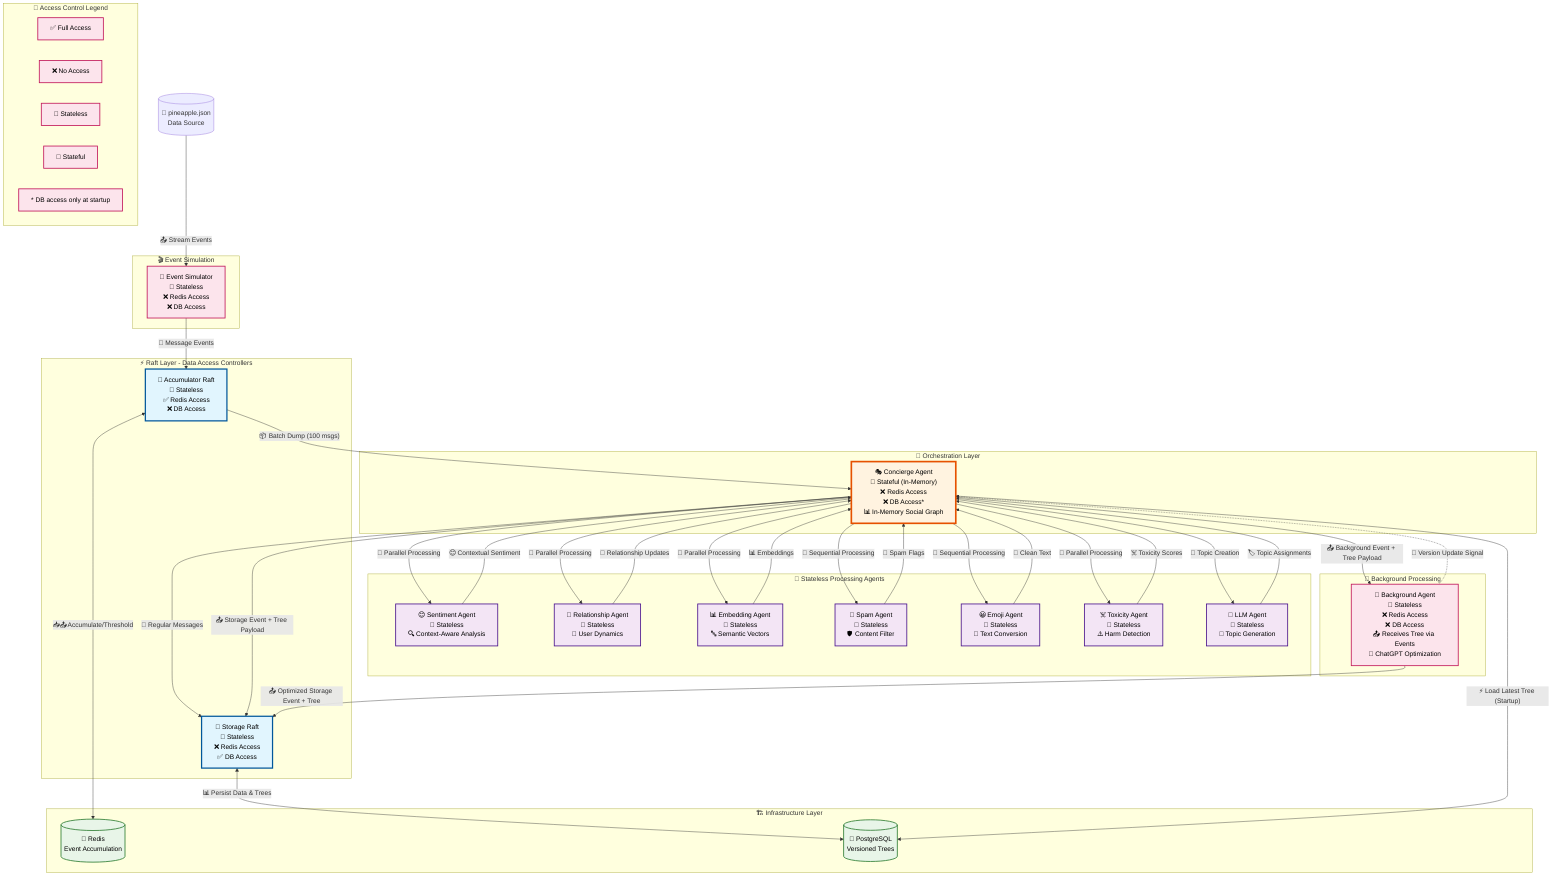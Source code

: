 graph TB
    %% External Data Source
    PJ[("📁 pineapple.json<br/>Data Source")]
    
    %% Infrastructure Layer
    subgraph Infrastructure ["🏗️ Infrastructure Layer"]
        Redis[("🔴 Redis<br/>Event Accumulation")]
        DB[("🐘 PostgreSQL<br/>Versioned Trees")]
    end
    
    %% Raft Layer (Data Access Controllers)
    subgraph RaftLayer ["⚡ Raft Layer - Data Access Controllers"]
        AR["🌊 Accumulator Raft<br/>📝 Stateless<br/>✅ Redis Access<br/>❌ DB Access"]
        SR["💾 Storage Raft<br/>📝 Stateless<br/>❌ Redis Access<br/>✅ DB Access"]
    end
    
    %% Orchestration Layer
    subgraph OrchestrationLayer ["🎯 Orchestration Layer"]
        CA["🎭 Concierge Agent<br/>🧠 Stateful (In-Memory)<br/>❌ Redis Access<br/>❌ DB Access*<br/>📊 In-Memory Social Graph"]
    end
    
    %% Stateless Processing Agents
    subgraph AgentLayer ["🤖 Stateless Processing Agents"]
        direction TB
        SA["😊 Sentiment Agent<br/>📝 Stateless<br/>🔍 Context-Aware Analysis"]
        RA["🤝 Relationship Agent<br/>📝 Stateless<br/>👥 User Dynamics"]
        EA["📊 Embedding Agent<br/>📝 Stateless<br/>🔤 Semantic Vectors"]
        SPA["🚫 Spam Agent<br/>📝 Stateless<br/>🛡️ Content Filter"]
        EMA["😀 Emoji Agent<br/>📝 Stateless<br/>🔄 Text Conversion"]
        TA["☠️ Toxicity Agent<br/>📝 Stateless<br/>⚠️ Harm Detection"]
        LA["🧠 LLM Agent<br/>📝 Stateless<br/>📝 Topic Generation"]
    end
    
    %% Background Processing
    subgraph BackgroundLayer ["🔄 Background Processing"]
        BG["🎯 Background Agent<br/>📝 Stateless<br/>❌ Redis Access<br/>❌ DB Access<br/>📤 Receives Tree via Events<br/>🤖 ChatGPT Optimization"]
    end
    
    %% Simulation Layer
    subgraph SimulationLayer ["🎬 Event Simulation"]
        ES["🎪 Event Simulator<br/>📝 Stateless<br/>❌ Redis Access<br/>❌ DB Access"]
    end
    
    %% Data Flow Connections
    PJ -->|"📤 Stream Events"| ES
    ES -->|"📨 Message Events"| AR
    AR <-->|"📥📤 Accumulate/Threshold"| Redis
    AR -->|"📦 Batch Dump (100 msgs)"| CA
    
    %% Concierge Orchestration
    CA -->|"🔄 Parallel Processing"| SA
    CA -->|"🔄 Parallel Processing"| RA
    CA -->|"🔄 Parallel Processing"| EA
    CA -->|"🔄 Sequential Processing"| SPA
    CA -->|"🔄 Sequential Processing"| EMA
    CA -->|"🔄 Parallel Processing"| TA
    CA -->|"🔄 Topic Creation"| LA
    
    %% Agent Responses
    SA -->|"😊 Contextual Sentiment"| CA
    RA -->|"🤝 Relationship Updates"| CA
    EA -->|"📊 Embeddings"| CA
    SPA -->|"🚫 Spam Flags"| CA
    EMA -->|"📝 Clean Text"| CA
    TA -->|"☠️ Toxicity Scores"| CA
    LA -->|"🏷️ Topic Assignments"| CA
    
    %% Enhanced Event-Driven Storage Flow
    CA -->|"💾 Regular Messages"| SR
    CA -->|"📤 Storage Event + Tree Payload"| SR
    SR <-->|"📊 Persist Data & Trees"| DB
    
    %% Event-Driven Background Optimization
    CA -->|"📤 Background Event + Tree Payload"| BG
    BG -->|"📤 Optimized Storage Event + Tree"| SR
    BG -.->|"🔔 Version Update Signal"| CA
    CA <-->|"⚡ Load Latest Tree (Startup)"| DB
    
    %% Styling
    classDef raftStyle fill:#e1f5fe,stroke:#01579b,stroke-width:3px,color:#000
    classDef agentStyle fill:#f3e5f5,stroke:#4a148c,stroke-width:2px,color:#000
    classDef orchestratorStyle fill:#fff3e0,stroke:#e65100,stroke-width:4px,color:#000
    classDef infraStyle fill:#e8f5e8,stroke:#2e7d32,stroke-width:2px,color:#000
    classDef dataStyle fill:#fce4ec,stroke:#c2185b,stroke-width:2px,color:#000
    
    class AR,SR raftStyle
    class SA,RA,EA,SPA,EMA,TA,LA agentStyle
    class CA orchestratorStyle
    class Redis,DB infraStyle
    class ES,BG dataStyle
    
    %% Access Control Legend
    subgraph Legend ["🔐 Access Control Legend"]
        L1["✅ Full Access"]
        L2["❌ No Access"] 
        L3["📝 Stateless"]
        L4["🧠 Stateful"]
        L5["* DB access only at startup"]
    end
    
    class L1,L2,L3,L4,L5 dataStyle